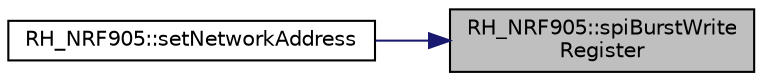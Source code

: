 digraph "RH_NRF905::spiBurstWriteRegister"
{
 // LATEX_PDF_SIZE
  edge [fontname="Helvetica",fontsize="10",labelfontname="Helvetica",labelfontsize="10"];
  node [fontname="Helvetica",fontsize="10",shape=record];
  rankdir="RL";
  Node1 [label="RH_NRF905::spiBurstWrite\lRegister",height=0.2,width=0.4,color="black", fillcolor="grey75", style="filled", fontcolor="black",tooltip=" "];
  Node1 -> Node2 [dir="back",color="midnightblue",fontsize="10",style="solid",fontname="Helvetica"];
  Node2 [label="RH_NRF905::setNetworkAddress",height=0.2,width=0.4,color="black", fillcolor="white", style="filled",URL="$class_r_h___n_r_f905.html#aff86ac4b39ab23bfa7cad8ac30b730de",tooltip=" "];
}
